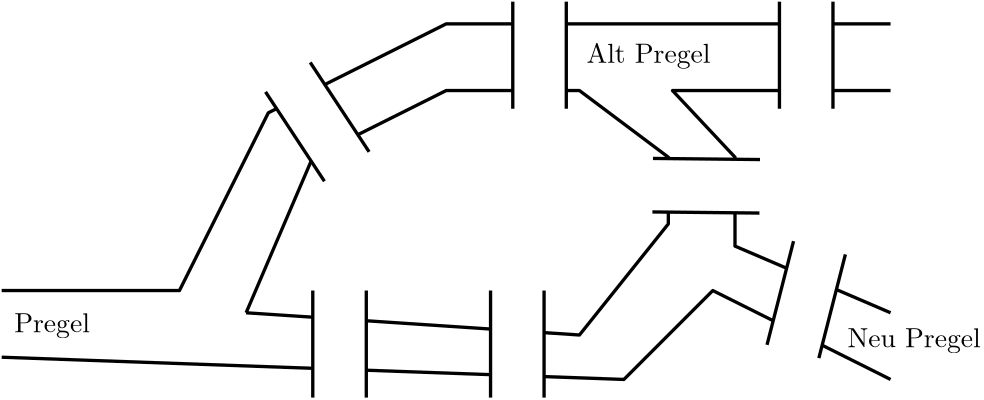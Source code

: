 <?xml version="1.0"?>
<!DOCTYPE ipe SYSTEM "ipe.dtd">
<ipe version="70010" creator="Ipe 7.0.10">
<info created="D:20110905205512" modified="D:20110905211316"/>
<ipestyle name="basic">
<symbol name="arrow/arc(spx)">
<path stroke="sym-stroke" fill="sym-stroke" pen="sym-pen">
0 0 m
-1 0.333 l
-1 -0.333 l
h
</path>
</symbol>
<symbol name="arrow/farc(spx)">
<path stroke="sym-stroke" fill="white" pen="sym-pen">
0 0 m
-1 0.333 l
-1 -0.333 l
h
</path>
</symbol>
<symbol name="mark/circle(sx)" transformations="translations">
<path fill="sym-stroke">
0.6 0 0 0.6 0 0 e
0.4 0 0 0.4 0 0 e
</path>
</symbol>
<symbol name="mark/disk(sx)" transformations="translations">
<path fill="sym-stroke">
0.6 0 0 0.6 0 0 e
</path>
</symbol>
<symbol name="mark/fdisk(sfx)" transformations="translations">
<group>
<path fill="sym-stroke" fillrule="eofill">
0.6 0 0 0.6 0 0 e
0.4 0 0 0.4 0 0 e
</path>
<path fill="sym-fill">
0.4 0 0 0.4 0 0 e
</path>
</group>
</symbol>
<symbol name="mark/box(sx)" transformations="translations">
<path fill="sym-stroke" fillrule="eofill">
-0.6 -0.6 m
0.6 -0.6 l
0.6 0.6 l
-0.6 0.6 l
h
-0.4 -0.4 m
0.4 -0.4 l
0.4 0.4 l
-0.4 0.4 l
h
</path>
</symbol>
<symbol name="mark/square(sx)" transformations="translations">
<path fill="sym-stroke">
-0.6 -0.6 m
0.6 -0.6 l
0.6 0.6 l
-0.6 0.6 l
h
</path>
</symbol>
<symbol name="mark/fsquare(sfx)" transformations="translations">
<group>
<path fill="sym-stroke" fillrule="eofill">
-0.6 -0.6 m
0.6 -0.6 l
0.6 0.6 l
-0.6 0.6 l
h
-0.4 -0.4 m
0.4 -0.4 l
0.4 0.4 l
-0.4 0.4 l
h
</path>
<path fill="sym-fill">
-0.4 -0.4 m
0.4 -0.4 l
0.4 0.4 l
-0.4 0.4 l
h
</path>
</group>
</symbol>
<symbol name="mark/cross(sx)" transformations="translations">
<group>
<path fill="sym-stroke">
-0.43 -0.57 m
0.57 0.43 l
0.43 0.57 l
-0.57 -0.43 l
h
</path>
<path fill="sym-stroke">
-0.43 0.57 m
0.57 -0.43 l
0.43 -0.57 l
-0.57 0.43 l
h
</path>
</group>
</symbol>
<symbol name="arrow/fnormal(spx)">
<path stroke="sym-stroke" fill="white" pen="sym-pen">
0 0 m
-1 0.333 l
-1 -0.333 l
h
</path>
</symbol>
<symbol name="arrow/pointed(spx)">
<path stroke="sym-stroke" fill="sym-stroke" pen="sym-pen">
0 0 m
-1 0.333 l
-0.8 0 l
-1 -0.333 l
h
</path>
</symbol>
<symbol name="arrow/fpointed(spx)">
<path stroke="sym-stroke" fill="white" pen="sym-pen">
0 0 m
-1 0.333 l
-0.8 0 l
-1 -0.333 l
h
</path>
</symbol>
<symbol name="arrow/linear(spx)">
<path stroke="sym-stroke" pen="sym-pen">
-1 0.333 m
0 0 l
-1 -0.333 l
</path>
</symbol>
<symbol name="arrow/fdouble(spx)">
<path stroke="sym-stroke" fill="white" pen="sym-pen">
0 0 m
-1 0.333 l
-1 -0.333 l
h
-1 0 m
-2 0.333 l
-2 -0.333 l
h
</path>
</symbol>
<symbol name="arrow/double(spx)">
<path stroke="sym-stroke" fill="sym-stroke" pen="sym-pen">
0 0 m
-1 0.333 l
-1 -0.333 l
h
-1 0 m
-2 0.333 l
-2 -0.333 l
h
</path>
</symbol>
<pen name="heavier" value="0.8"/>
<pen name="fat" value="1.2"/>
<pen name="ultrafat" value="2"/>
<symbolsize name="large" value="5"/>
<symbolsize name="small" value="2"/>
<symbolsize name="tiny" value="1.1"/>
<arrowsize name="large" value="10"/>
<arrowsize name="small" value="5"/>
<arrowsize name="tiny" value="3"/>
<color name="red" value="1 0 0"/>
<color name="green" value="0 1 0"/>
<color name="blue" value="0 0 1"/>
<color name="yellow" value="1 1 0"/>
<color name="orange" value="1 0.647 0"/>
<color name="gold" value="1 0.843 0"/>
<color name="purple" value="0.627 0.125 0.941"/>
<color name="gray" value="0.745"/>
<color name="brown" value="0.647 0.165 0.165"/>
<color name="navy" value="0 0 0.502"/>
<color name="pink" value="1 0.753 0.796"/>
<color name="seagreen" value="0.18 0.545 0.341"/>
<color name="turquoise" value="0.251 0.878 0.816"/>
<color name="violet" value="0.933 0.51 0.933"/>
<color name="darkblue" value="0 0 0.545"/>
<color name="darkcyan" value="0 0.545 0.545"/>
<color name="darkgray" value="0.663"/>
<color name="darkgreen" value="0 0.392 0"/>
<color name="darkmagenta" value="0.545 0 0.545"/>
<color name="darkorange" value="1 0.549 0"/>
<color name="darkred" value="0.545 0 0"/>
<color name="lightblue" value="0.678 0.847 0.902"/>
<color name="lightcyan" value="0.878 1 1"/>
<color name="lightgray" value="0.827"/>
<color name="lightgreen" value="0.565 0.933 0.565"/>
<color name="lightyellow" value="1 1 0.878"/>
<dashstyle name="dashed" value="[4] 0"/>
<dashstyle name="dotted" value="[1 3] 0"/>
<dashstyle name="dash dotted" value="[4 2 1 2] 0"/>
<dashstyle name="dash dot dotted" value="[4 2 1 2 1 2] 0"/>
<textsize name="large" value="\large"/>
<textsize name="small" value="\small"/>
<textsize name="tiny" value="\tiny"/>
<textsize name="Large" value="\Large"/>
<textsize name="LARGE" value="\LARGE"/>
<textsize name="huge" value="\huge"/>
<textsize name="Huge" value="\Huge"/>
<textsize name="footnote" value="\footnotesize"/>
<textstyle name="center" begin="\begin{center}" end="\end{center}"/>
<textstyle name="itemize" begin="\begin{itemize}" end="\end{itemize}"/>
<textstyle name="item" begin="\begin{itemize}\item{}" end="\end{itemize}"/>
<gridsize name="4 pts" value="4"/>
<gridsize name="8 pts (~3 mm)" value="8"/>
<gridsize name="16 pts (~6 mm)" value="16"/>
<gridsize name="32 pts (~12 mm)" value="32"/>
<gridsize name="10 pts (~3.5 mm)" value="10"/>
<gridsize name="20 pts (~7 mm)" value="20"/>
<gridsize name="14 pts (~5 mm)" value="14"/>
<gridsize name="28 pts (~10 mm)" value="28"/>
<gridsize name="56 pts (~20 mm)" value="56"/>
<anglesize name="90 deg" value="90"/>
<anglesize name="60 deg" value="60"/>
<anglesize name="45 deg" value="45"/>
<anglesize name="30 deg" value="30"/>
<anglesize name="22.5 deg" value="22.5"/>
<tiling name="falling" angle="-60" step="4" width="1"/>
<tiling name="rising" angle="30" step="4" width="1"/>
</ipestyle>
<page>
<layer name="alpha"/>
<view layers="alpha" active="alpha"/>
<path layer="alpha" stroke="black" pen="fat">
64 320 m
128 320 l
160 384 l
224 416 l
384 416 l
</path>
<path stroke="black" pen="fat">
64 296 m
288 288 l
320 320 l
384 288 l
</path>
<path stroke="black" pen="fat">
152 312 m
176 368 l
224 392 l
272 392 l
304 368 l
304 344 l
272 304 l
152 312 l
</path>
<path stroke="black" pen="fat">
384 392 m
305.5 392 l
328 368 l
328 352 l
328 336 l
384 312 l
</path>
<group matrix="0.60208 0 0 0.60208 98.934 108.068">
<path stroke="white" fill="white">
128 352 m
128 288 l
160 288 l
160 352 l
h
</path>
<path stroke="black" pen="fat">
128 352 m
128 288 l
</path>
<path stroke="black" pen="fat">
160 352 m
160 288 l
</path>
</group>
<group matrix="0.60208 0 0 0.60208 162.934 108.068">
<path stroke="white" fill="white">
128 352 m
128 288 l
160 288 l
160 352 l
h
</path>
<path stroke="black" pen="fat">
128 352 m
128 288 l
</path>
<path stroke="black" pen="fat">
160 352 m
160 288 l
</path>
</group>
<group matrix="0.502826 0.331159 -0.331159 0.502826 211.197 172.142">
<path stroke="white" fill="white">
128 352 m
128 288 l
160 288 l
160 352 l
h
</path>
<path stroke="black" pen="fat">
128 352 m
128 288 l
</path>
<path stroke="black" pen="fat">
160 352 m
160 288 l
</path>
</group>
<group matrix="0.60208 0 0 0.60208 170.934 212.068">
<path stroke="white" fill="white">
128 352 m
128 288 l
160 288 l
160 352 l
h
</path>
<path stroke="black" pen="fat">
128 352 m
128 288 l
</path>
<path stroke="black" pen="fat">
160 352 m
160 288 l
</path>
</group>
<group matrix="0.60208 0 0 0.60208 266.934 212.068">
<path stroke="white" fill="white">
128 352 m
128 288 l
160 288 l
160 352 l
h
</path>
<path stroke="black" pen="fat">
128 352 m
128 288 l
</path>
<path stroke="black" pen="fat">
160 352 m
160 288 l
</path>
</group>
<group matrix="0.58329 -0.149241 0.149241 0.58329 221.883 151.571">
<path stroke="white" fill="white">
128 352 m
128 288 l
160 288 l
160 352 l
h
</path>
<path stroke="black" pen="fat">
128 352 m
128 288 l
</path>
<path stroke="black" pen="fat">
160 352 m
160 288 l
</path>
</group>
<group matrix="-0.00627055 -0.602047 0.602047 -0.00627055 125.881 446.435">
<path stroke="white" fill="white">
128 352 m
128 288 l
160 288 l
160 352 l
h
</path>
<path stroke="black" pen="fat">
128 352 m
128 288 l
</path>
<path stroke="black" pen="fat">
160 352 m
160 288 l
</path>
</group>
<text matrix="1 0 0 1 4 -5" transformations="translations" pos="64.5 310" stroke="black" type="label" valign="baseline">Pregel</text>
<text matrix="1 0 0 1 210 92" transformations="translations" pos="64.5 310" stroke="black" type="label" valign="baseline">Alt Pregel</text>
<text matrix="0.0591335 -0.99825 0.99825 0.0591335 55.2012 345.641" transformations="translations" pos="64.5 310" stroke="black" type="label" valign="baseline">Neu Pregel</text>
</page>
</ipe>
